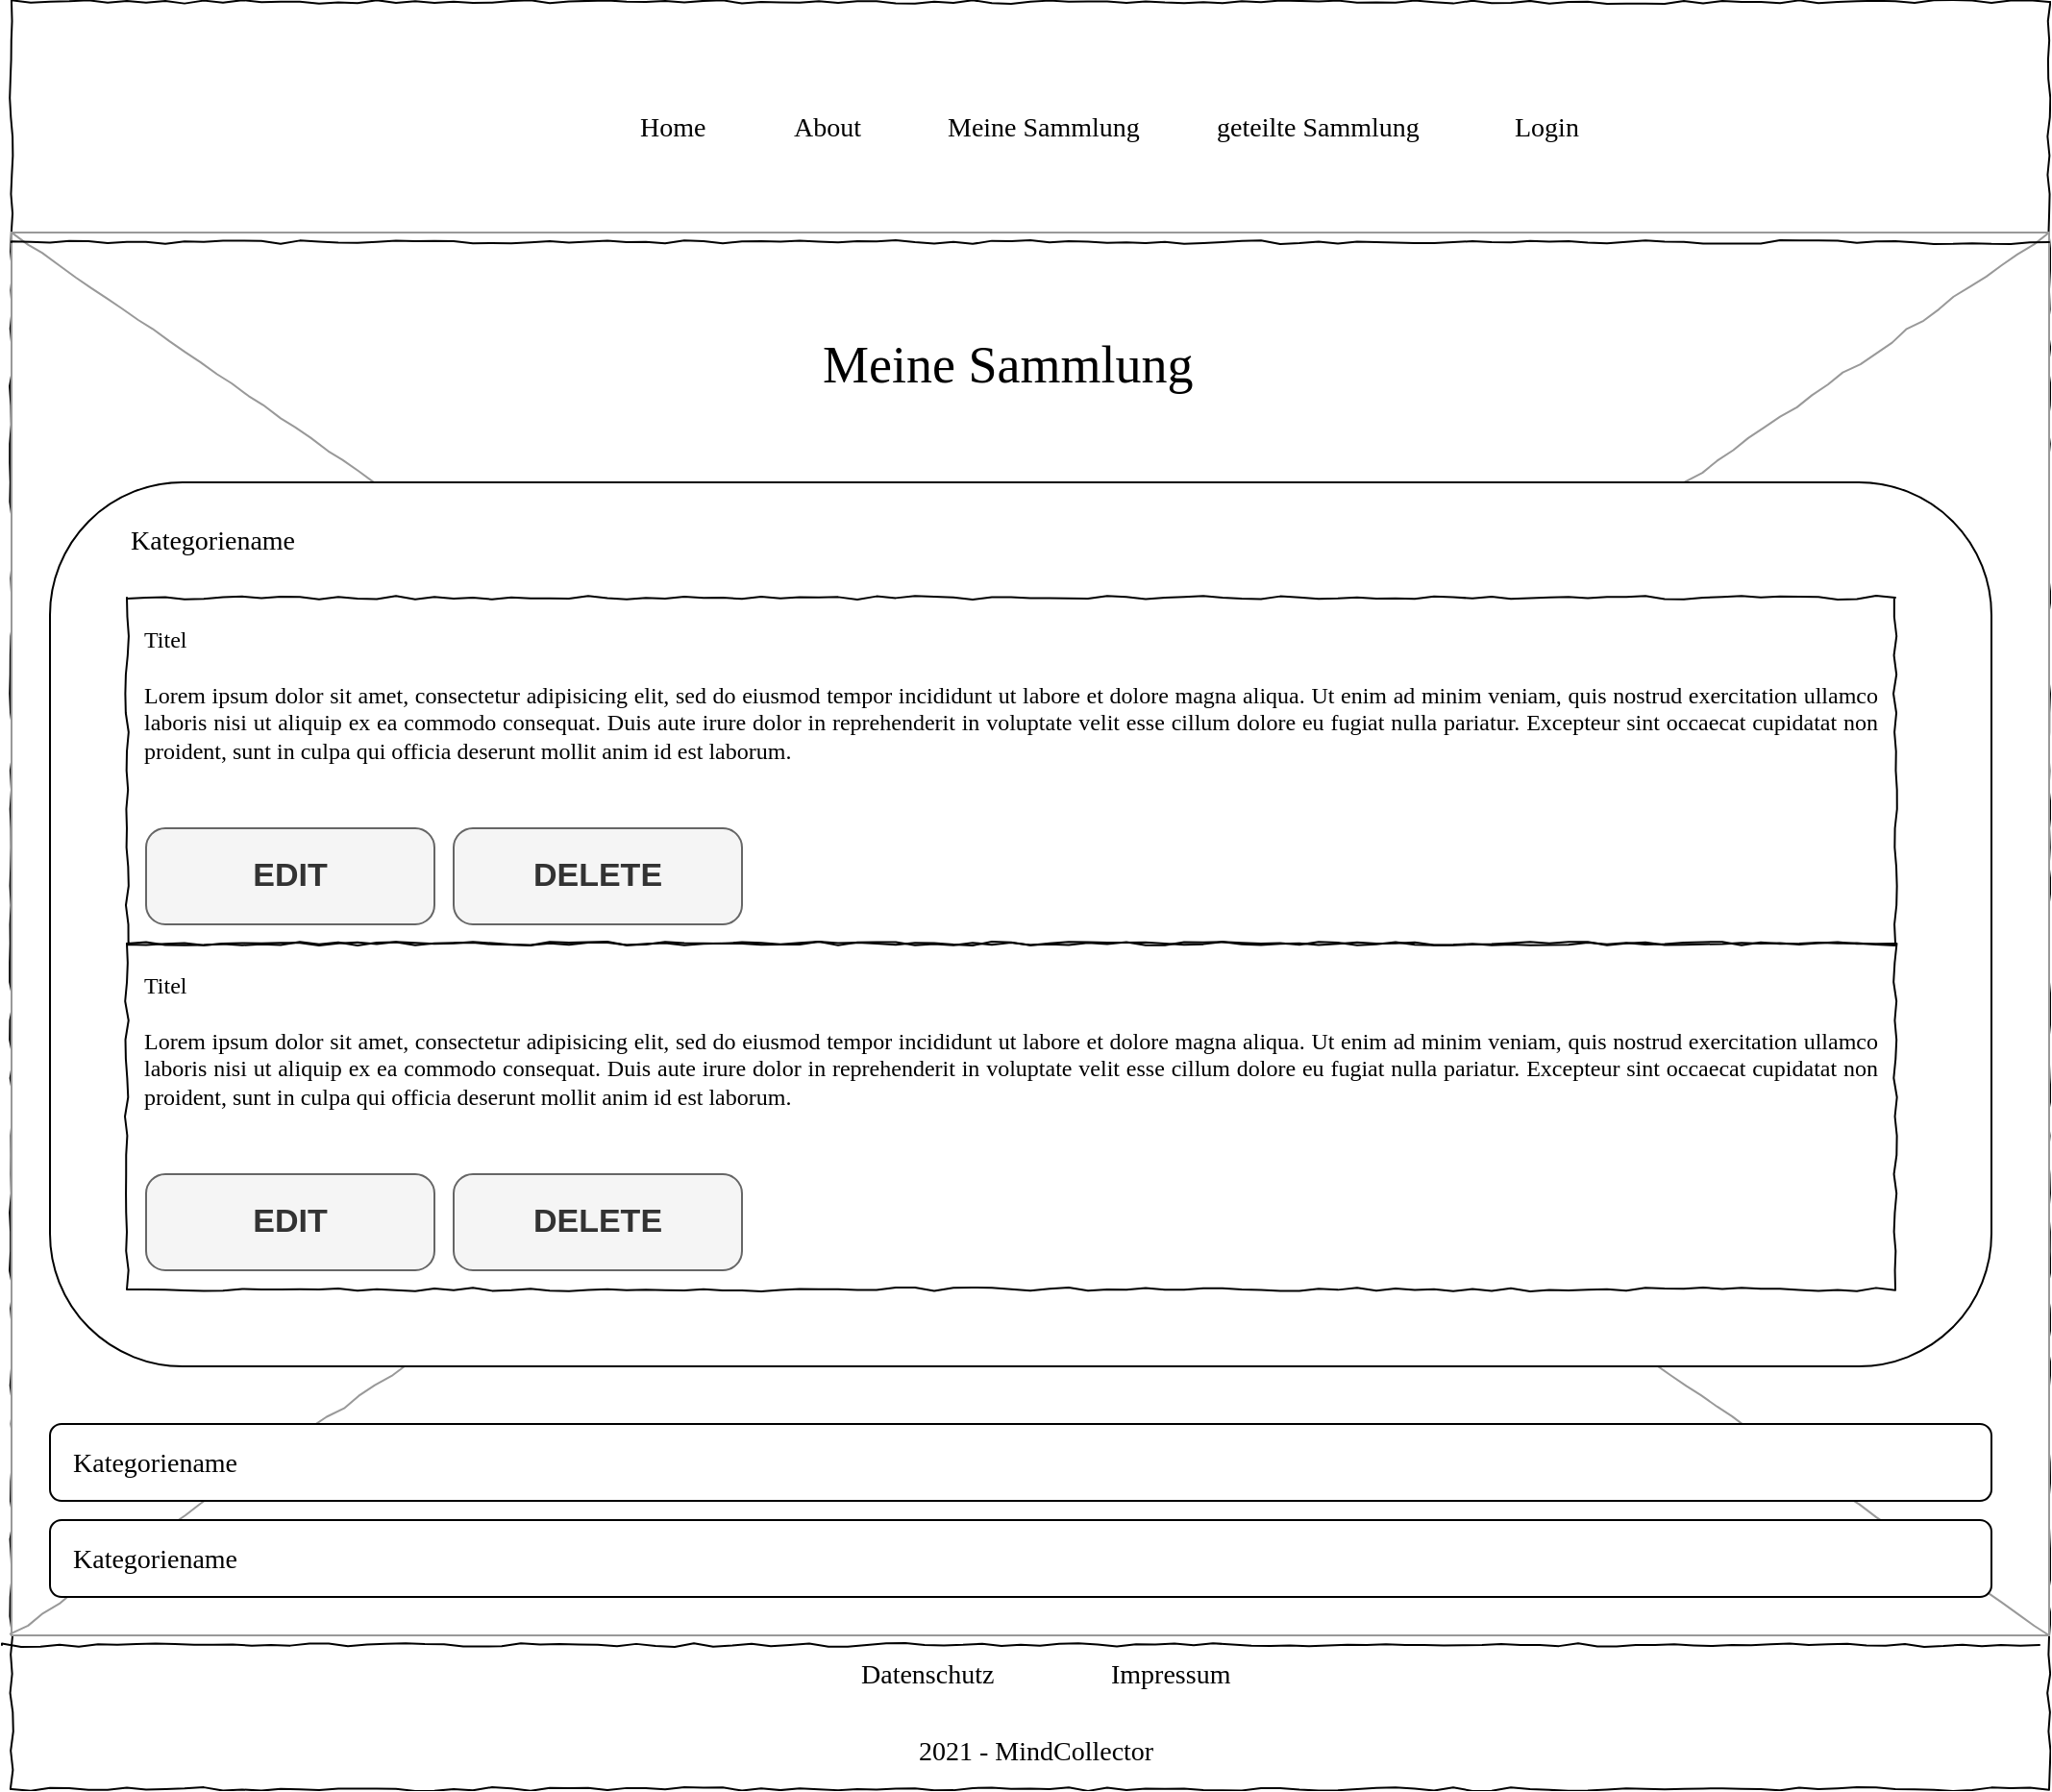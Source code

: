 <mxfile version="14.6.6" type="device" pages="3"><diagram name="meine sammlung" id="03018318-947c-dd8e-b7a3-06fadd420f32"><mxGraphModel dx="1422" dy="762" grid="1" gridSize="10" guides="1" tooltips="1" connect="1" arrows="1" fold="1" page="1" pageScale="1" pageWidth="1100" pageHeight="850" background="#ffffff" math="0" shadow="0"><root><mxCell id="0"/><mxCell id="1" parent="0"/><mxCell id="677b7b8949515195-1" value="" style="whiteSpace=wrap;html=1;rounded=0;shadow=0;labelBackgroundColor=none;strokeColor=#000000;strokeWidth=1;fillColor=none;fontFamily=Verdana;fontSize=12;fontColor=#000000;align=center;comic=1;" parent="1" vertex="1"><mxGeometry x="20" y="20" width="1060" height="930" as="geometry"/></mxCell><mxCell id="677b7b8949515195-16" value="" style="verticalLabelPosition=bottom;shadow=0;dashed=0;align=center;html=1;verticalAlign=top;strokeWidth=1;shape=mxgraph.mockup.graphics.simpleIcon;strokeColor=#999999;rounded=0;labelBackgroundColor=none;fontFamily=Verdana;fontSize=14;fontColor=#000000;comic=1;" parent="1" vertex="1"><mxGeometry x="20" y="140" width="1060" height="730" as="geometry"/></mxCell><mxCell id="IbzPOQFXN3dOghdZc0iV-2" value="" style="rounded=1;whiteSpace=wrap;html=1;" vertex="1" parent="1"><mxGeometry x="40" y="270" width="1010" height="460" as="geometry"/></mxCell><mxCell id="677b7b8949515195-4" value="Home" style="text;html=1;points=[];align=left;verticalAlign=top;spacingTop=-4;fontSize=14;fontFamily=Verdana" parent="1" vertex="1"><mxGeometry x="345" y="75" width="60" height="20" as="geometry"/></mxCell><mxCell id="677b7b8949515195-5" value="About" style="text;html=1;points=[];align=left;verticalAlign=top;spacingTop=-4;fontSize=14;fontFamily=Verdana" parent="1" vertex="1"><mxGeometry x="425" y="75" width="60" height="20" as="geometry"/></mxCell><mxCell id="677b7b8949515195-6" value="Meine Sammlung" style="text;html=1;points=[];align=left;verticalAlign=top;spacingTop=-4;fontSize=14;fontFamily=Verdana" parent="1" vertex="1"><mxGeometry x="505" y="75" width="90" height="20" as="geometry"/></mxCell><mxCell id="677b7b8949515195-9" value="" style="line;strokeWidth=1;html=1;rounded=0;shadow=0;labelBackgroundColor=none;fillColor=none;fontFamily=Verdana;fontSize=14;fontColor=#000000;align=center;comic=1;" parent="1" vertex="1"><mxGeometry x="20" y="140" width="1060" height="10" as="geometry"/></mxCell><mxCell id="677b7b8949515195-15" value="&lt;div style=&quot;text-align: justify&quot;&gt;&lt;span&gt;Titel&lt;/span&gt;&lt;/div&gt;&lt;div style=&quot;text-align: justify&quot;&gt;&lt;span&gt;&lt;br&gt;&lt;/span&gt;&lt;/div&gt;&lt;div style=&quot;text-align: justify&quot;&gt;&lt;span&gt;Lorem ipsum dolor sit amet, consectetur adipisicing elit, sed do eiusmod tempor incididunt ut labore et dolore magna aliqua. Ut enim ad minim veniam, quis nostrud exercitation ullamco laboris nisi ut aliquip ex ea commodo consequat. Duis aute irure dolor in reprehenderit in voluptate velit esse cillum dolore eu fugiat nulla pariatur. Excepteur sint occaecat cupidatat non proident, sunt in culpa qui officia deserunt mollit anim id est laborum.&lt;/span&gt;&lt;/div&gt;" style="whiteSpace=wrap;html=1;rounded=0;shadow=0;labelBackgroundColor=none;strokeWidth=1;fillColor=none;fontFamily=Verdana;fontSize=12;align=center;verticalAlign=top;spacing=10;comic=1;" parent="1" vertex="1"><mxGeometry x="80" y="330" width="920" height="180" as="geometry"/></mxCell><mxCell id="2WIdipyRfpypGgEUAXj3-2" value="" style="line;strokeWidth=1;html=1;rounded=0;shadow=0;labelBackgroundColor=none;fillColor=none;fontFamily=Verdana;fontSize=14;fontColor=#000000;align=center;comic=1;" parent="1" vertex="1"><mxGeometry x="15" y="870" width="1060" height="10" as="geometry"/></mxCell><mxCell id="2WIdipyRfpypGgEUAXj3-3" value="2021 - MindCollector" style="text;html=1;points=[];align=left;verticalAlign=top;spacingTop=-4;fontSize=14;fontFamily=Verdana" parent="1" vertex="1"><mxGeometry x="490" y="920" width="60" height="20" as="geometry"/></mxCell><mxCell id="2WIdipyRfpypGgEUAXj3-4" value="Datenschutz" style="text;html=1;points=[];align=left;verticalAlign=top;spacingTop=-4;fontSize=14;fontFamily=Verdana" parent="1" vertex="1"><mxGeometry x="460" y="880" width="60" height="20" as="geometry"/></mxCell><mxCell id="2WIdipyRfpypGgEUAXj3-5" value="Impressum" style="text;html=1;points=[];align=left;verticalAlign=top;spacingTop=-4;fontSize=14;fontFamily=Verdana" parent="1" vertex="1"><mxGeometry x="590" y="880" width="60" height="20" as="geometry"/></mxCell><mxCell id="2WIdipyRfpypGgEUAXj3-6" value="DELETE" style="strokeWidth=1;shadow=0;dashed=0;align=center;html=1;shape=mxgraph.mockup.buttons.button;strokeColor=#666666;fontColor=#333333;mainText=;buttonStyle=round;fontSize=17;fontStyle=1;fillColor=#f5f5f5;whiteSpace=wrap;" parent="1" vertex="1"><mxGeometry x="250" y="450" width="150" height="50" as="geometry"/></mxCell><mxCell id="2WIdipyRfpypGgEUAXj3-7" value="geteilte Sammlung" style="text;html=1;points=[];align=left;verticalAlign=top;spacingTop=-4;fontSize=14;fontFamily=Verdana" parent="1" vertex="1"><mxGeometry x="645" y="75" width="90" height="20" as="geometry"/></mxCell><mxCell id="_8Ds77WS728EHPHfYm_C-1" value="Login" style="text;html=1;points=[];align=left;verticalAlign=top;spacingTop=-4;fontSize=14;fontFamily=Verdana" parent="1" vertex="1"><mxGeometry x="800" y="75" width="90" height="20" as="geometry"/></mxCell><mxCell id="IbzPOQFXN3dOghdZc0iV-1" value="EDIT" style="strokeWidth=1;shadow=0;dashed=0;align=center;html=1;shape=mxgraph.mockup.buttons.button;strokeColor=#666666;fontColor=#333333;mainText=;buttonStyle=round;fontSize=17;fontStyle=1;fillColor=#f5f5f5;whiteSpace=wrap;" vertex="1" parent="1"><mxGeometry x="90" y="450" width="150" height="50" as="geometry"/></mxCell><mxCell id="IbzPOQFXN3dOghdZc0iV-3" value="Kategoriename" style="text;html=1;points=[];align=left;verticalAlign=top;spacingTop=-4;fontSize=14;fontFamily=Verdana" vertex="1" parent="1"><mxGeometry x="80" y="290" width="60" height="20" as="geometry"/></mxCell><mxCell id="IbzPOQFXN3dOghdZc0iV-4" value="&lt;div style=&quot;text-align: justify&quot;&gt;&lt;div&gt;Titel&lt;/div&gt;&lt;div&gt;&lt;br&gt;&lt;/div&gt;&lt;div&gt;Lorem ipsum dolor sit amet, consectetur adipisicing elit, sed do eiusmod tempor incididunt ut labore et dolore magna aliqua. Ut enim ad minim veniam, quis nostrud exercitation ullamco laboris nisi ut aliquip ex ea commodo consequat. Duis aute irure dolor in reprehenderit in voluptate velit esse cillum dolore eu fugiat nulla pariatur. Excepteur sint occaecat cupidatat non proident, sunt in culpa qui officia deserunt mollit anim id est laborum.&lt;/div&gt;&lt;/div&gt;" style="whiteSpace=wrap;html=1;rounded=0;shadow=0;labelBackgroundColor=none;strokeWidth=1;fillColor=none;fontFamily=Verdana;fontSize=12;align=center;verticalAlign=top;spacing=10;comic=1;" vertex="1" parent="1"><mxGeometry x="80" y="510" width="920" height="180" as="geometry"/></mxCell><mxCell id="IbzPOQFXN3dOghdZc0iV-5" value="DELETE" style="strokeWidth=1;shadow=0;dashed=0;align=center;html=1;shape=mxgraph.mockup.buttons.button;strokeColor=#666666;fontColor=#333333;mainText=;buttonStyle=round;fontSize=17;fontStyle=1;fillColor=#f5f5f5;whiteSpace=wrap;" vertex="1" parent="1"><mxGeometry x="250" y="630" width="150" height="50" as="geometry"/></mxCell><mxCell id="IbzPOQFXN3dOghdZc0iV-6" value="EDIT" style="strokeWidth=1;shadow=0;dashed=0;align=center;html=1;shape=mxgraph.mockup.buttons.button;strokeColor=#666666;fontColor=#333333;mainText=;buttonStyle=round;fontSize=17;fontStyle=1;fillColor=#f5f5f5;whiteSpace=wrap;" vertex="1" parent="1"><mxGeometry x="90" y="630" width="150" height="50" as="geometry"/></mxCell><mxCell id="IbzPOQFXN3dOghdZc0iV-7" value="" style="rounded=1;whiteSpace=wrap;html=1;" vertex="1" parent="1"><mxGeometry x="40" y="760" width="1010" height="40" as="geometry"/></mxCell><mxCell id="IbzPOQFXN3dOghdZc0iV-8" value="" style="rounded=1;whiteSpace=wrap;html=1;" vertex="1" parent="1"><mxGeometry x="40" y="810" width="1010" height="40" as="geometry"/></mxCell><mxCell id="IbzPOQFXN3dOghdZc0iV-9" value="Kategoriename" style="text;html=1;points=[];align=left;verticalAlign=top;spacingTop=-4;fontSize=14;fontFamily=Verdana" vertex="1" parent="1"><mxGeometry x="50" y="770" width="60" height="20" as="geometry"/></mxCell><mxCell id="IbzPOQFXN3dOghdZc0iV-10" value="Kategoriename" style="text;html=1;points=[];align=left;verticalAlign=top;spacingTop=-4;fontSize=14;fontFamily=Verdana" vertex="1" parent="1"><mxGeometry x="50" y="820" width="60" height="20" as="geometry"/></mxCell><mxCell id="IbzPOQFXN3dOghdZc0iV-13" value="&lt;span style=&quot;font-size: 27px&quot;&gt;Meine Sammlung&lt;/span&gt;" style="text;html=1;points=[];align=left;verticalAlign=top;spacingTop=-4;fontSize=14;fontFamily=Verdana;strokeWidth=2;" vertex="1" parent="1"><mxGeometry x="440" y="190" width="60" height="20" as="geometry"/></mxCell></root></mxGraphModel></diagram><diagram id="vBDpF1r0NCV6SR1qx5Jn" name="About"><mxGraphModel dx="1422" dy="762" grid="1" gridSize="10" guides="1" tooltips="1" connect="1" arrows="1" fold="1" page="1" pageScale="1" pageWidth="827" pageHeight="1169" math="0" shadow="0"><root><mxCell id="inLMPJAuQvLGNhKkesuX-0"/><mxCell id="inLMPJAuQvLGNhKkesuX-1" parent="inLMPJAuQvLGNhKkesuX-0"/><mxCell id="inLMPJAuQvLGNhKkesuX-2" value="" style="whiteSpace=wrap;html=1;rounded=0;shadow=0;labelBackgroundColor=none;strokeColor=#000000;strokeWidth=1;fillColor=none;fontFamily=Verdana;fontSize=12;fontColor=#000000;align=center;comic=1;" parent="inLMPJAuQvLGNhKkesuX-1" vertex="1"><mxGeometry x="20" y="20" width="1060" height="810" as="geometry"/></mxCell><mxCell id="inLMPJAuQvLGNhKkesuX-3" value="" style="verticalLabelPosition=bottom;shadow=0;dashed=0;align=center;html=1;verticalAlign=top;strokeWidth=1;shape=mxgraph.mockup.graphics.simpleIcon;strokeColor=#999999;rounded=0;labelBackgroundColor=none;fontFamily=Verdana;fontSize=14;fontColor=#000000;comic=1;" parent="inLMPJAuQvLGNhKkesuX-1" vertex="1"><mxGeometry x="55" y="160" width="990" height="120" as="geometry"/></mxCell><mxCell id="inLMPJAuQvLGNhKkesuX-4" value="Home" style="text;html=1;points=[];align=left;verticalAlign=top;spacingTop=-4;fontSize=14;fontFamily=Verdana" parent="inLMPJAuQvLGNhKkesuX-1" vertex="1"><mxGeometry x="345" y="75" width="60" height="20" as="geometry"/></mxCell><mxCell id="inLMPJAuQvLGNhKkesuX-5" value="About" style="text;html=1;points=[];align=left;verticalAlign=top;spacingTop=-4;fontSize=14;fontFamily=Verdana" parent="inLMPJAuQvLGNhKkesuX-1" vertex="1"><mxGeometry x="425" y="75" width="60" height="20" as="geometry"/></mxCell><mxCell id="inLMPJAuQvLGNhKkesuX-6" value="Meine Sammlung" style="text;html=1;points=[];align=left;verticalAlign=top;spacingTop=-4;fontSize=14;fontFamily=Verdana" parent="inLMPJAuQvLGNhKkesuX-1" vertex="1"><mxGeometry x="505" y="75" width="90" height="20" as="geometry"/></mxCell><mxCell id="inLMPJAuQvLGNhKkesuX-7" value="" style="line;strokeWidth=1;html=1;rounded=0;shadow=0;labelBackgroundColor=none;fillColor=none;fontFamily=Verdana;fontSize=14;fontColor=#000000;align=center;comic=1;" parent="inLMPJAuQvLGNhKkesuX-1" vertex="1"><mxGeometry x="20" y="140" width="1060" height="10" as="geometry"/></mxCell><mxCell id="inLMPJAuQvLGNhKkesuX-8" value="&lt;div style=&quot;text-align: justify&quot;&gt;&lt;span&gt;Lorem ipsum dolor sit amet, consectetur adipisicing elit, sed do eiusmod tempor incididunt ut labore et dolore magna aliqua. Ut enim ad minim veniam, quis nostrud exercitation ullamco laboris nisi ut aliquip ex ea commodo consequat. Duis aute irure dolor in reprehenderit in voluptate velit esse cillum dolore eu fugiat nulla pariatur. Excepteur sint occaecat cupidatat non proident, sunt in culpa qui officia deserunt mollit anim id est laborum.&lt;/span&gt;&lt;/div&gt;&lt;div style=&quot;text-align: justify&quot;&gt;&lt;span&gt;Sed ut perspiciatis unde omnis iste natus error sit voluptatem accusantium doloremque laudantium, totam rem aperiam, eaque ipsa quae ab illo inventore veritatis et quasi architecto beatae vitae dicta sunt explicabo. Nemo enim ipsam voluptatem quia voluptas sit aspernatur aut odit aut fugit, sed quia consequuntur magni dolores eos qui ratione voluptatem sequi nesciunt.&amp;nbsp;&lt;/span&gt;&lt;/div&gt;" style="whiteSpace=wrap;html=1;rounded=0;shadow=0;labelBackgroundColor=none;strokeWidth=1;fillColor=none;fontFamily=Verdana;fontSize=12;align=center;verticalAlign=top;spacing=10;comic=1;" parent="inLMPJAuQvLGNhKkesuX-1" vertex="1"><mxGeometry x="55" y="280" width="985" height="280" as="geometry"/></mxCell><mxCell id="inLMPJAuQvLGNhKkesuX-10" value="" style="line;strokeWidth=1;html=1;rounded=0;shadow=0;labelBackgroundColor=none;fillColor=none;fontFamily=Verdana;fontSize=14;fontColor=#000000;align=center;comic=1;" parent="inLMPJAuQvLGNhKkesuX-1" vertex="1"><mxGeometry x="20" y="750" width="1060" height="10" as="geometry"/></mxCell><mxCell id="inLMPJAuQvLGNhKkesuX-11" value="2021 - MindCollector" style="text;html=1;points=[];align=left;verticalAlign=top;spacingTop=-4;fontSize=14;fontFamily=Verdana" parent="inLMPJAuQvLGNhKkesuX-1" vertex="1"><mxGeometry x="490" y="810" width="60" height="20" as="geometry"/></mxCell><mxCell id="inLMPJAuQvLGNhKkesuX-12" value="Datenschutz" style="text;html=1;points=[];align=left;verticalAlign=top;spacingTop=-4;fontSize=14;fontFamily=Verdana" parent="inLMPJAuQvLGNhKkesuX-1" vertex="1"><mxGeometry x="460" y="770" width="60" height="20" as="geometry"/></mxCell><mxCell id="inLMPJAuQvLGNhKkesuX-13" value="Impressum" style="text;html=1;points=[];align=left;verticalAlign=top;spacingTop=-4;fontSize=14;fontFamily=Verdana" parent="inLMPJAuQvLGNhKkesuX-1" vertex="1"><mxGeometry x="590" y="770" width="60" height="20" as="geometry"/></mxCell><mxCell id="inLMPJAuQvLGNhKkesuX-15" value="geteilte Sammlung" style="text;html=1;points=[];align=left;verticalAlign=top;spacingTop=-4;fontSize=14;fontFamily=Verdana" parent="inLMPJAuQvLGNhKkesuX-1" vertex="1"><mxGeometry x="645" y="75" width="90" height="20" as="geometry"/></mxCell><mxCell id="inLMPJAuQvLGNhKkesuX-17" value="" style="verticalLabelPosition=bottom;shadow=0;dashed=0;align=center;html=1;verticalAlign=top;strokeWidth=1;shape=mxgraph.mockup.graphics.simpleIcon;strokeColor=#999999;rounded=0;labelBackgroundColor=none;fontFamily=Verdana;fontSize=14;fontColor=#000000;comic=1;" parent="inLMPJAuQvLGNhKkesuX-1" vertex="1"><mxGeometry x="112.5" y="560" width="155" height="120" as="geometry"/></mxCell><mxCell id="inLMPJAuQvLGNhKkesuX-18" value="" style="verticalLabelPosition=bottom;shadow=0;dashed=0;align=center;html=1;verticalAlign=top;strokeWidth=1;shape=mxgraph.mockup.graphics.simpleIcon;strokeColor=#999999;rounded=0;labelBackgroundColor=none;fontFamily=Verdana;fontSize=14;fontColor=#000000;comic=1;" parent="inLMPJAuQvLGNhKkesuX-1" vertex="1"><mxGeometry x="402.5" y="560" width="155" height="120" as="geometry"/></mxCell><mxCell id="inLMPJAuQvLGNhKkesuX-19" value="" style="verticalLabelPosition=bottom;shadow=0;dashed=0;align=center;html=1;verticalAlign=top;strokeWidth=1;shape=mxgraph.mockup.graphics.simpleIcon;strokeColor=#999999;rounded=0;labelBackgroundColor=none;fontFamily=Verdana;fontSize=14;fontColor=#000000;comic=1;" parent="inLMPJAuQvLGNhKkesuX-1" vertex="1"><mxGeometry x="692.5" y="560" width="155" height="120" as="geometry"/></mxCell><mxCell id="inLMPJAuQvLGNhKkesuX-21" value="&lt;div style=&quot;text-align: justify&quot;&gt;Lorem ipsum dolor sit amet, consectetur adipisicing elit, sed do eiusmod tempor incididunt ut labore&amp;nbsp;&lt;br&gt;&lt;/div&gt;" style="whiteSpace=wrap;html=1;rounded=0;shadow=0;labelBackgroundColor=none;strokeWidth=1;fillColor=none;fontFamily=Verdana;fontSize=12;align=center;verticalAlign=top;spacing=10;comic=1;" parent="inLMPJAuQvLGNhKkesuX-1" vertex="1"><mxGeometry x="267.5" y="560" width="135" height="120" as="geometry"/></mxCell><mxCell id="inLMPJAuQvLGNhKkesuX-22" value="&lt;div style=&quot;text-align: justify&quot;&gt;Lorem ipsum dolor sit amet, consectetur adipisicing elit, sed do eiusmod tempor incididunt ut labore&amp;nbsp;&lt;br&gt;&lt;/div&gt;" style="whiteSpace=wrap;html=1;rounded=0;shadow=0;labelBackgroundColor=none;strokeWidth=1;fillColor=none;fontFamily=Verdana;fontSize=12;align=center;verticalAlign=top;spacing=10;comic=1;" parent="inLMPJAuQvLGNhKkesuX-1" vertex="1"><mxGeometry x="557.5" y="560" width="135" height="120" as="geometry"/></mxCell><mxCell id="inLMPJAuQvLGNhKkesuX-23" value="&lt;div style=&quot;text-align: justify&quot;&gt;Lorem ipsum dolor sit amet, consectetur adipisicing elit, sed do eiusmod tempor incididunt ut labore&amp;nbsp;&lt;br&gt;&lt;/div&gt;" style="whiteSpace=wrap;html=1;rounded=0;shadow=0;labelBackgroundColor=none;strokeWidth=1;fillColor=none;fontFamily=Verdana;fontSize=12;align=center;verticalAlign=top;spacing=10;comic=1;" parent="inLMPJAuQvLGNhKkesuX-1" vertex="1"><mxGeometry x="847.5" y="560" width="135" height="120" as="geometry"/></mxCell><mxCell id="ng1s_mfSbLA9S_4m0HJB-0" value="Login" style="text;html=1;points=[];align=left;verticalAlign=top;spacingTop=-4;fontSize=14;fontFamily=Verdana" vertex="1" parent="inLMPJAuQvLGNhKkesuX-1"><mxGeometry x="800" y="75" width="90" height="20" as="geometry"/></mxCell></root></mxGraphModel></diagram><diagram id="xpMVJzFwCXBGiYG4w67L" name="Startseite"><mxGraphModel dx="1422" dy="762" grid="1" gridSize="10" guides="1" tooltips="1" connect="1" arrows="1" fold="1" page="1" pageScale="1" pageWidth="827" pageHeight="1169" math="0" shadow="0"><root><mxCell id="ewSWPgk0S-kNoiAHwZg1-0"/><mxCell id="ewSWPgk0S-kNoiAHwZg1-1" parent="ewSWPgk0S-kNoiAHwZg1-0"/><mxCell id="0GToh7qheWP6TrO_dzQQ-0" value="" style="whiteSpace=wrap;html=1;rounded=0;shadow=0;labelBackgroundColor=none;strokeColor=#000000;strokeWidth=1;fillColor=none;fontFamily=Verdana;fontSize=12;fontColor=#000000;align=center;comic=1;" vertex="1" parent="ewSWPgk0S-kNoiAHwZg1-1"><mxGeometry x="20" y="20" width="1060" height="900" as="geometry"/></mxCell><mxCell id="0GToh7qheWP6TrO_dzQQ-1" value="" style="verticalLabelPosition=bottom;shadow=0;dashed=0;align=center;html=1;verticalAlign=top;strokeWidth=1;shape=mxgraph.mockup.graphics.simpleIcon;strokeColor=#999999;rounded=0;labelBackgroundColor=none;fontFamily=Verdana;fontSize=14;fontColor=#000000;comic=1;" vertex="1" parent="ewSWPgk0S-kNoiAHwZg1-1"><mxGeometry x="80" y="160" width="315" height="200" as="geometry"/></mxCell><mxCell id="0GToh7qheWP6TrO_dzQQ-2" value="Home" style="text;html=1;points=[];align=left;verticalAlign=top;spacingTop=-4;fontSize=14;fontFamily=Verdana" vertex="1" parent="ewSWPgk0S-kNoiAHwZg1-1"><mxGeometry x="345" y="75" width="60" height="20" as="geometry"/></mxCell><mxCell id="0GToh7qheWP6TrO_dzQQ-3" value="About" style="text;html=1;points=[];align=left;verticalAlign=top;spacingTop=-4;fontSize=14;fontFamily=Verdana" vertex="1" parent="ewSWPgk0S-kNoiAHwZg1-1"><mxGeometry x="425" y="75" width="60" height="20" as="geometry"/></mxCell><mxCell id="0GToh7qheWP6TrO_dzQQ-4" value="Meine Sammlung" style="text;html=1;points=[];align=left;verticalAlign=top;spacingTop=-4;fontSize=14;fontFamily=Verdana" vertex="1" parent="ewSWPgk0S-kNoiAHwZg1-1"><mxGeometry x="505" y="75" width="90" height="20" as="geometry"/></mxCell><mxCell id="0GToh7qheWP6TrO_dzQQ-5" value="" style="line;strokeWidth=1;html=1;rounded=0;shadow=0;labelBackgroundColor=none;fillColor=none;fontFamily=Verdana;fontSize=14;fontColor=#000000;align=center;comic=1;" vertex="1" parent="ewSWPgk0S-kNoiAHwZg1-1"><mxGeometry x="20" y="140" width="1060" height="10" as="geometry"/></mxCell><mxCell id="0GToh7qheWP6TrO_dzQQ-6" value="&lt;div style=&quot;text-align: justify&quot;&gt;&lt;span&gt;Lorem ipsum dolor sit amet, consectetur adipisicing elit, sed do eiusmod tempor incididunt ut labore et dolore magna aliqua. Ut enim ad minim veniam, quis nostrud exercitation ullamco laboris nisi ut aliquip ex ea commodo consequat. Duis aute irure dolor in reprehenderit in voluptate velit esse cillum dolore eu fugiat nulla pariatur. Excepteur sint occaecat cupidatat non proident, sunt in culpa qui officia deserunt mollit anim id est laborum.&lt;/span&gt;&lt;/div&gt;&lt;div style=&quot;text-align: justify&quot;&gt;&lt;span&gt;Sed ut perspiciatis unde omnis iste natus error sit voluptatem accusantium doloremque laudantium, totam rem aperiam, eaque ipsa quae ab illo inventore veritatis et quasi architecto beatae vitae dicta sunt explicabo. Nemo enim ipsam voluptatem quia voluptas sit aspernatur aut odit aut fugit, sed quia consequuntur magni dolores eos qui ratione voluptatem sequi nesciunt.&amp;nbsp;&lt;/span&gt;&lt;/div&gt;" style="whiteSpace=wrap;html=1;rounded=0;shadow=0;labelBackgroundColor=none;strokeWidth=1;fillColor=none;fontFamily=Verdana;fontSize=12;align=center;verticalAlign=top;spacing=10;comic=1;" vertex="1" parent="ewSWPgk0S-kNoiAHwZg1-1"><mxGeometry x="435" y="170" width="600" height="190" as="geometry"/></mxCell><mxCell id="0GToh7qheWP6TrO_dzQQ-7" value="" style="line;strokeWidth=1;html=1;rounded=0;shadow=0;labelBackgroundColor=none;fillColor=none;fontFamily=Verdana;fontSize=14;fontColor=#000000;align=center;comic=1;" vertex="1" parent="ewSWPgk0S-kNoiAHwZg1-1"><mxGeometry x="20" y="840" width="1060" height="10" as="geometry"/></mxCell><mxCell id="0GToh7qheWP6TrO_dzQQ-8" value="2021 - MindCollector" style="text;html=1;points=[];align=left;verticalAlign=top;spacingTop=-4;fontSize=14;fontFamily=Verdana" vertex="1" parent="ewSWPgk0S-kNoiAHwZg1-1"><mxGeometry x="500" y="890" width="60" height="20" as="geometry"/></mxCell><mxCell id="0GToh7qheWP6TrO_dzQQ-9" value="Datenschutz" style="text;html=1;points=[];align=left;verticalAlign=top;spacingTop=-4;fontSize=14;fontFamily=Verdana" vertex="1" parent="ewSWPgk0S-kNoiAHwZg1-1"><mxGeometry x="470" y="850" width="60" height="20" as="geometry"/></mxCell><mxCell id="0GToh7qheWP6TrO_dzQQ-10" value="Impressum" style="text;html=1;points=[];align=left;verticalAlign=top;spacingTop=-4;fontSize=14;fontFamily=Verdana" vertex="1" parent="ewSWPgk0S-kNoiAHwZg1-1"><mxGeometry x="600" y="850" width="60" height="20" as="geometry"/></mxCell><mxCell id="0GToh7qheWP6TrO_dzQQ-11" value="geteilte Sammlung" style="text;html=1;points=[];align=left;verticalAlign=top;spacingTop=-4;fontSize=14;fontFamily=Verdana" vertex="1" parent="ewSWPgk0S-kNoiAHwZg1-1"><mxGeometry x="645" y="75" width="90" height="20" as="geometry"/></mxCell><mxCell id="0GToh7qheWP6TrO_dzQQ-18" value="Login" style="text;html=1;points=[];align=left;verticalAlign=top;spacingTop=-4;fontSize=14;fontFamily=Verdana" vertex="1" parent="ewSWPgk0S-kNoiAHwZg1-1"><mxGeometry x="800" y="75" width="90" height="20" as="geometry"/></mxCell><mxCell id="0GToh7qheWP6TrO_dzQQ-19" value="" style="verticalLabelPosition=bottom;shadow=0;dashed=0;align=center;html=1;verticalAlign=top;strokeWidth=1;shape=mxgraph.mockup.graphics.simpleIcon;strokeColor=#999999;rounded=0;labelBackgroundColor=none;fontFamily=Verdana;fontSize=14;fontColor=#000000;comic=1;" vertex="1" parent="ewSWPgk0S-kNoiAHwZg1-1"><mxGeometry x="720" y="395" width="315" height="190" as="geometry"/></mxCell><mxCell id="0GToh7qheWP6TrO_dzQQ-20" value="&lt;div style=&quot;text-align: justify&quot;&gt;&lt;span&gt;Lorem ipsum dolor sit amet, consectetur adipisicing elit, sed do eiusmod tempor incididunt ut labore et dolore magna aliqua. Ut enim ad minim veniam, quis nostrud exercitation ullamco laboris nisi ut aliquip ex ea commodo consequat. Duis aute irure dolor in reprehenderit in voluptate velit esse cillum dolore eu fugiat nulla pariatur. Excepteur sint occaecat cupidatat non proident, sunt in culpa qui officia deserunt mollit anim id est laborum.&lt;/span&gt;&lt;/div&gt;&lt;div style=&quot;text-align: justify&quot;&gt;&lt;span&gt;Sed ut perspiciatis unde omnis iste natus error sit voluptatem accusantium doloremque laudantium, totam rem aperiam, eaque ipsa quae ab illo inventore veritatis et quasi architecto beatae vitae dicta sunt explicabo. Nemo enim ipsam voluptatem quia voluptas sit aspernatur aut odit aut fugit, sed quia consequuntur magni dolores eos qui ratione voluptatem sequi nesciunt.&amp;nbsp;&lt;/span&gt;&lt;/div&gt;" style="whiteSpace=wrap;html=1;rounded=0;shadow=0;labelBackgroundColor=none;strokeWidth=1;fillColor=none;fontFamily=Verdana;fontSize=12;align=center;verticalAlign=top;spacing=10;comic=1;" vertex="1" parent="ewSWPgk0S-kNoiAHwZg1-1"><mxGeometry x="80" y="395" width="600" height="190" as="geometry"/></mxCell><mxCell id="0GToh7qheWP6TrO_dzQQ-21" value="" style="verticalLabelPosition=bottom;shadow=0;dashed=0;align=center;html=1;verticalAlign=top;strokeWidth=1;shape=mxgraph.mockup.graphics.simpleIcon;strokeColor=#999999;rounded=0;labelBackgroundColor=none;fontFamily=Verdana;fontSize=14;fontColor=#000000;comic=1;" vertex="1" parent="ewSWPgk0S-kNoiAHwZg1-1"><mxGeometry x="80" y="620" width="315" height="190" as="geometry"/></mxCell><mxCell id="0GToh7qheWP6TrO_dzQQ-22" value="&lt;div style=&quot;text-align: justify&quot;&gt;&lt;span&gt;Lorem ipsum dolor sit amet, consectetur adipisicing elit, sed do eiusmod tempor incididunt ut labore et dolore magna aliqua. Ut enim ad minim veniam, quis nostrud exercitation ullamco laboris nisi ut aliquip ex ea commodo consequat. Duis aute irure dolor in reprehenderit in voluptate velit esse cillum dolore eu fugiat nulla pariatur. Excepteur sint occaecat cupidatat non proident, sunt in culpa qui officia deserunt mollit anim id est laborum.&lt;/span&gt;&lt;/div&gt;&lt;div style=&quot;text-align: justify&quot;&gt;&lt;span&gt;Sed ut perspiciatis unde omnis iste natus error sit voluptatem accusantium doloremque laudantium, totam rem aperiam, eaque ipsa quae ab illo inventore veritatis et quasi architecto beatae vitae dicta sunt explicabo. Nemo enim ipsam voluptatem quia voluptas sit aspernatur aut odit aut fugit, sed quia consequuntur magni dolores eos qui ratione voluptatem sequi nesciunt.&amp;nbsp;&lt;/span&gt;&lt;/div&gt;" style="whiteSpace=wrap;html=1;rounded=0;shadow=0;labelBackgroundColor=none;strokeWidth=1;fillColor=none;fontFamily=Verdana;fontSize=12;align=center;verticalAlign=top;spacing=10;comic=1;" vertex="1" parent="ewSWPgk0S-kNoiAHwZg1-1"><mxGeometry x="435" y="620" width="600" height="190" as="geometry"/></mxCell></root></mxGraphModel></diagram></mxfile>